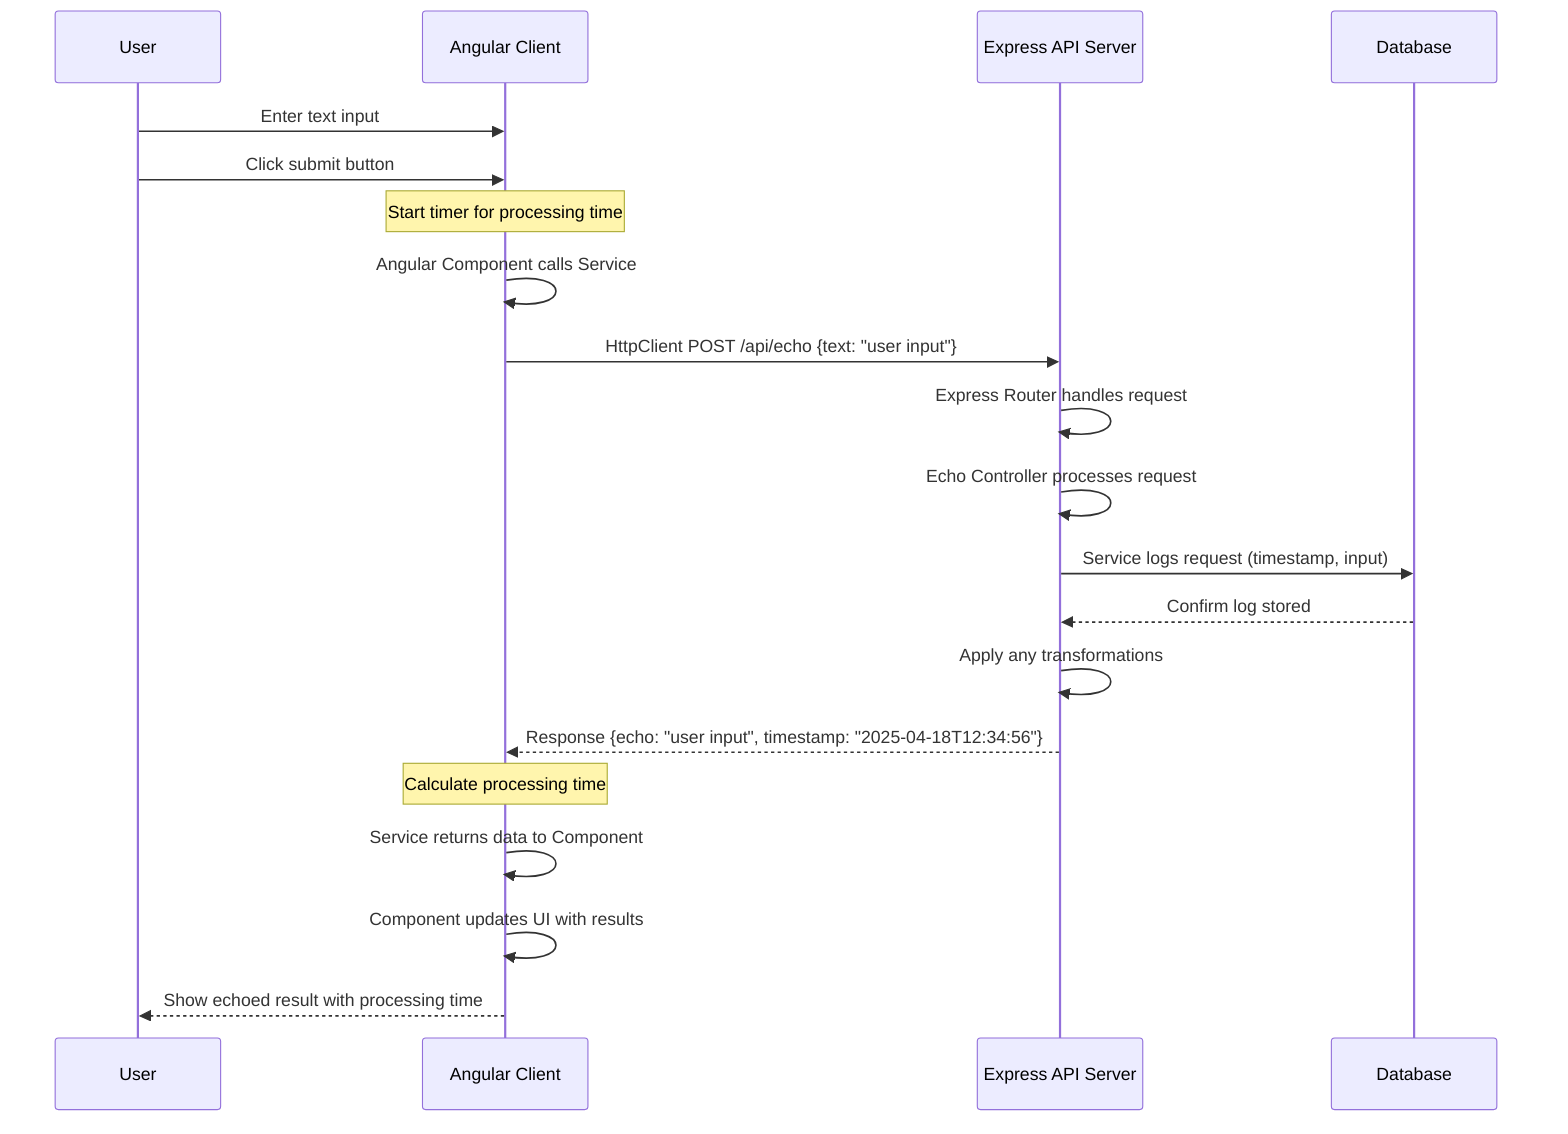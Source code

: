 sequenceDiagram
    participant User
    participant Client as Angular Client
    participant Server as Express API Server
    participant DB as Database

    User->>Client: Enter text input
    User->>Client: Click submit button
    
    Note over Client: Start timer for processing time
    
    Client->>Client: Angular Component calls Service
    Client->>Server: HttpClient POST /api/echo {text: "user input"}
    
    Server->>Server: Express Router handles request
    Server->>Server: Echo Controller processes request
    Server->>DB: Service logs request (timestamp, input)
    DB-->>Server: Confirm log stored
    
    Server->>Server: Apply any transformations
    
    Server-->>Client: Response {echo: "user input", timestamp: "2025-04-18T12:34:56"}
    
    Note over Client: Calculate processing time
    
    Client->>Client: Service returns data to Component
    Client->>Client: Component updates UI with results
    
    Client-->>User: Show echoed result with processing time
